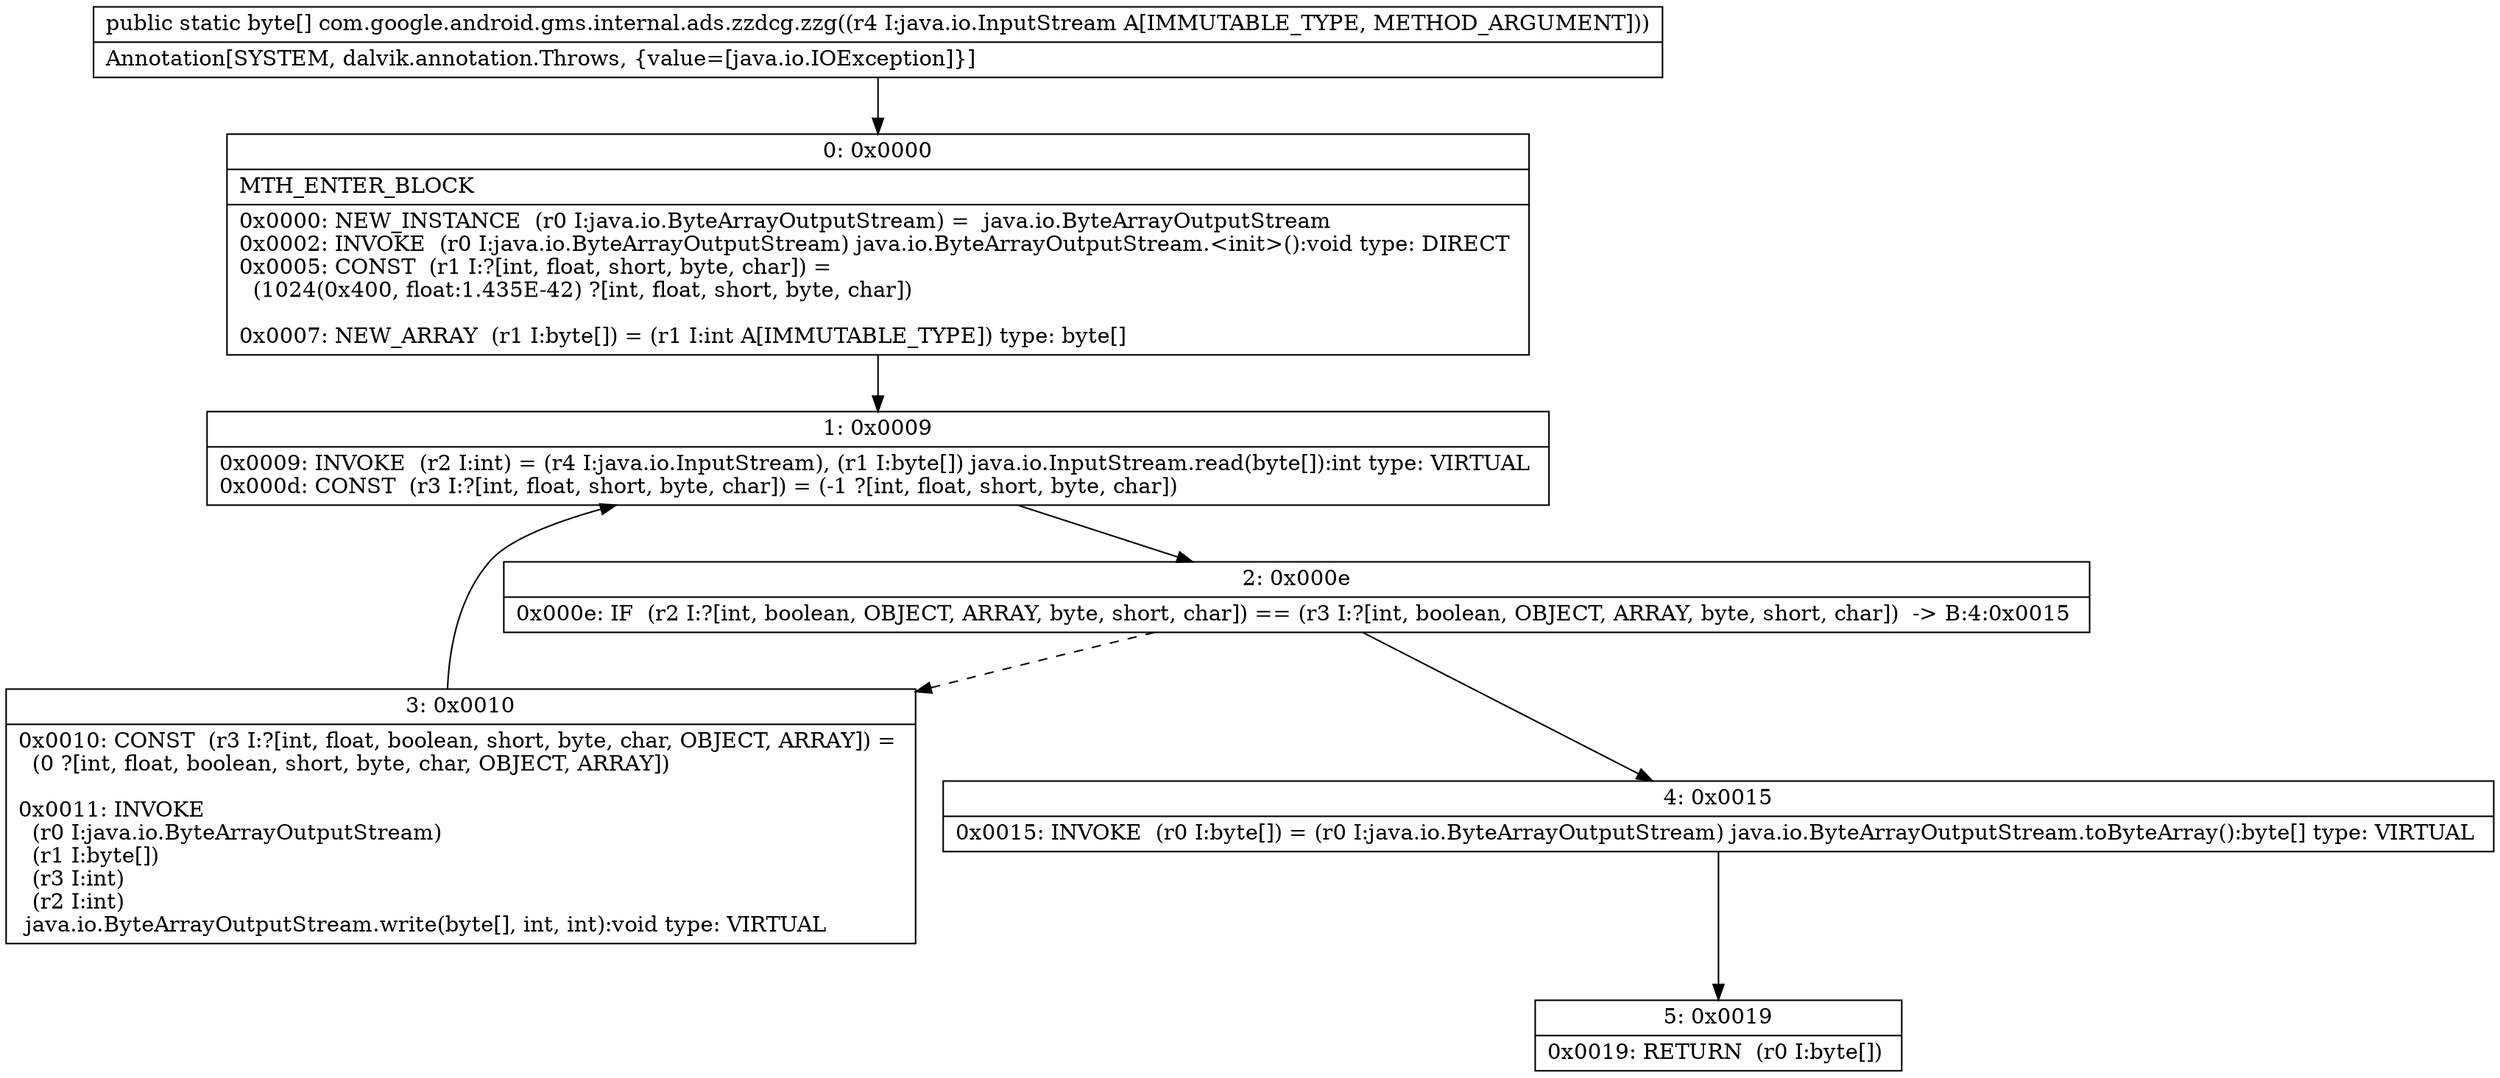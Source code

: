 digraph "CFG forcom.google.android.gms.internal.ads.zzdcg.zzg(Ljava\/io\/InputStream;)[B" {
Node_0 [shape=record,label="{0\:\ 0x0000|MTH_ENTER_BLOCK\l|0x0000: NEW_INSTANCE  (r0 I:java.io.ByteArrayOutputStream) =  java.io.ByteArrayOutputStream \l0x0002: INVOKE  (r0 I:java.io.ByteArrayOutputStream) java.io.ByteArrayOutputStream.\<init\>():void type: DIRECT \l0x0005: CONST  (r1 I:?[int, float, short, byte, char]) = \l  (1024(0x400, float:1.435E\-42) ?[int, float, short, byte, char])\l \l0x0007: NEW_ARRAY  (r1 I:byte[]) = (r1 I:int A[IMMUTABLE_TYPE]) type: byte[] \l}"];
Node_1 [shape=record,label="{1\:\ 0x0009|0x0009: INVOKE  (r2 I:int) = (r4 I:java.io.InputStream), (r1 I:byte[]) java.io.InputStream.read(byte[]):int type: VIRTUAL \l0x000d: CONST  (r3 I:?[int, float, short, byte, char]) = (\-1 ?[int, float, short, byte, char]) \l}"];
Node_2 [shape=record,label="{2\:\ 0x000e|0x000e: IF  (r2 I:?[int, boolean, OBJECT, ARRAY, byte, short, char]) == (r3 I:?[int, boolean, OBJECT, ARRAY, byte, short, char])  \-\> B:4:0x0015 \l}"];
Node_3 [shape=record,label="{3\:\ 0x0010|0x0010: CONST  (r3 I:?[int, float, boolean, short, byte, char, OBJECT, ARRAY]) = \l  (0 ?[int, float, boolean, short, byte, char, OBJECT, ARRAY])\l \l0x0011: INVOKE  \l  (r0 I:java.io.ByteArrayOutputStream)\l  (r1 I:byte[])\l  (r3 I:int)\l  (r2 I:int)\l java.io.ByteArrayOutputStream.write(byte[], int, int):void type: VIRTUAL \l}"];
Node_4 [shape=record,label="{4\:\ 0x0015|0x0015: INVOKE  (r0 I:byte[]) = (r0 I:java.io.ByteArrayOutputStream) java.io.ByteArrayOutputStream.toByteArray():byte[] type: VIRTUAL \l}"];
Node_5 [shape=record,label="{5\:\ 0x0019|0x0019: RETURN  (r0 I:byte[]) \l}"];
MethodNode[shape=record,label="{public static byte[] com.google.android.gms.internal.ads.zzdcg.zzg((r4 I:java.io.InputStream A[IMMUTABLE_TYPE, METHOD_ARGUMENT]))  | Annotation[SYSTEM, dalvik.annotation.Throws, \{value=[java.io.IOException]\}]\l}"];
MethodNode -> Node_0;
Node_0 -> Node_1;
Node_1 -> Node_2;
Node_2 -> Node_3[style=dashed];
Node_2 -> Node_4;
Node_3 -> Node_1;
Node_4 -> Node_5;
}

